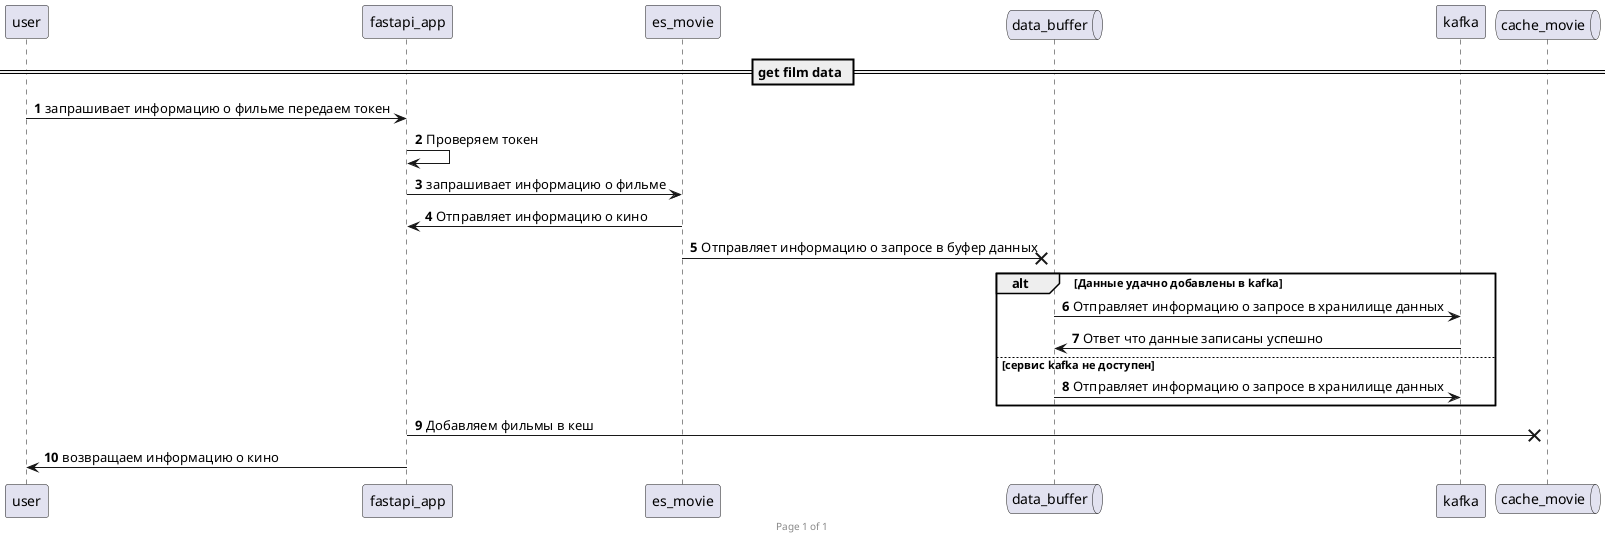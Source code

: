 @startuml
autonumber
footer Page %page% of %lastpage%
participant user
participant fastapi_app
participant es_movie
queue data_buffer
participant kafka
queue cache_movie


== get film data ==
user->fastapi_app:  запрашивает информацию о фильме передаем токен
fastapi_app->fastapi_app: Проверяем токен
fastapi_app->es_movie:  запрашивает информацию о фильме
es_movie->fastapi_app:  Отправляет информацию о кино
es_movie-x data_buffer:  Отправляет информацию о запросе в буфер данных
alt Данные удачно добавлены в kafka
    data_buffer-> kafka:  Отправляет информацию о запросе в хранилище данных
    kafka-> data_buffer:  Ответ что данные записаны успешно
else сервис kafka не доступен
    data_buffer-> kafka:  Отправляет информацию о запросе в хранилище данных
end
'es_movie-x kafka:  Отправляет информацию о запросе в хранилище данных
fastapi_app-x cache_movie: Добавляем фильмы в кеш
fastapi_app->user:  возвращаем информацию о кино




@enduml
